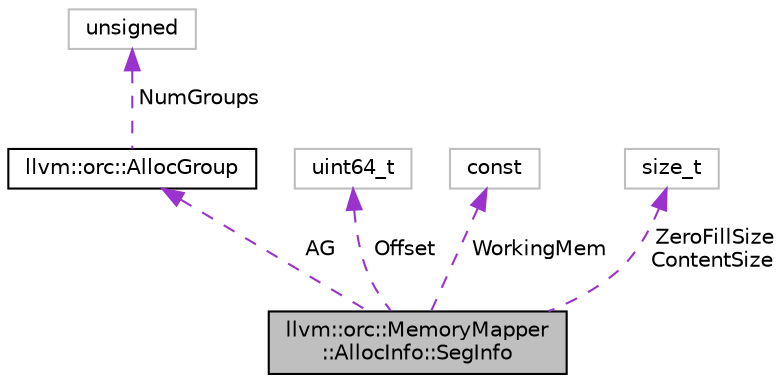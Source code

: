 digraph "llvm::orc::MemoryMapper::AllocInfo::SegInfo"
{
 // LATEX_PDF_SIZE
  bgcolor="transparent";
  edge [fontname="Helvetica",fontsize="10",labelfontname="Helvetica",labelfontsize="10"];
  node [fontname="Helvetica",fontsize="10",shape=record];
  Node1 [label="llvm::orc::MemoryMapper\l::AllocInfo::SegInfo",height=0.2,width=0.4,color="black", fillcolor="grey75", style="filled", fontcolor="black",tooltip=" "];
  Node2 -> Node1 [dir="back",color="darkorchid3",fontsize="10",style="dashed",label=" AG" ,fontname="Helvetica"];
  Node2 [label="llvm::orc::AllocGroup",height=0.2,width=0.4,color="black",URL="$classllvm_1_1orc_1_1AllocGroup.html",tooltip="A pair of memory protections and allocation policies."];
  Node3 -> Node2 [dir="back",color="darkorchid3",fontsize="10",style="dashed",label=" NumGroups" ,fontname="Helvetica"];
  Node3 [label="unsigned",height=0.2,width=0.4,color="grey75",tooltip=" "];
  Node4 -> Node1 [dir="back",color="darkorchid3",fontsize="10",style="dashed",label=" Offset" ,fontname="Helvetica"];
  Node4 [label="uint64_t",height=0.2,width=0.4,color="grey75",tooltip=" "];
  Node5 -> Node1 [dir="back",color="darkorchid3",fontsize="10",style="dashed",label=" WorkingMem" ,fontname="Helvetica"];
  Node5 [label="const",height=0.2,width=0.4,color="grey75",tooltip=" "];
  Node6 -> Node1 [dir="back",color="darkorchid3",fontsize="10",style="dashed",label=" ZeroFillSize\nContentSize" ,fontname="Helvetica"];
  Node6 [label="size_t",height=0.2,width=0.4,color="grey75",tooltip=" "];
}
